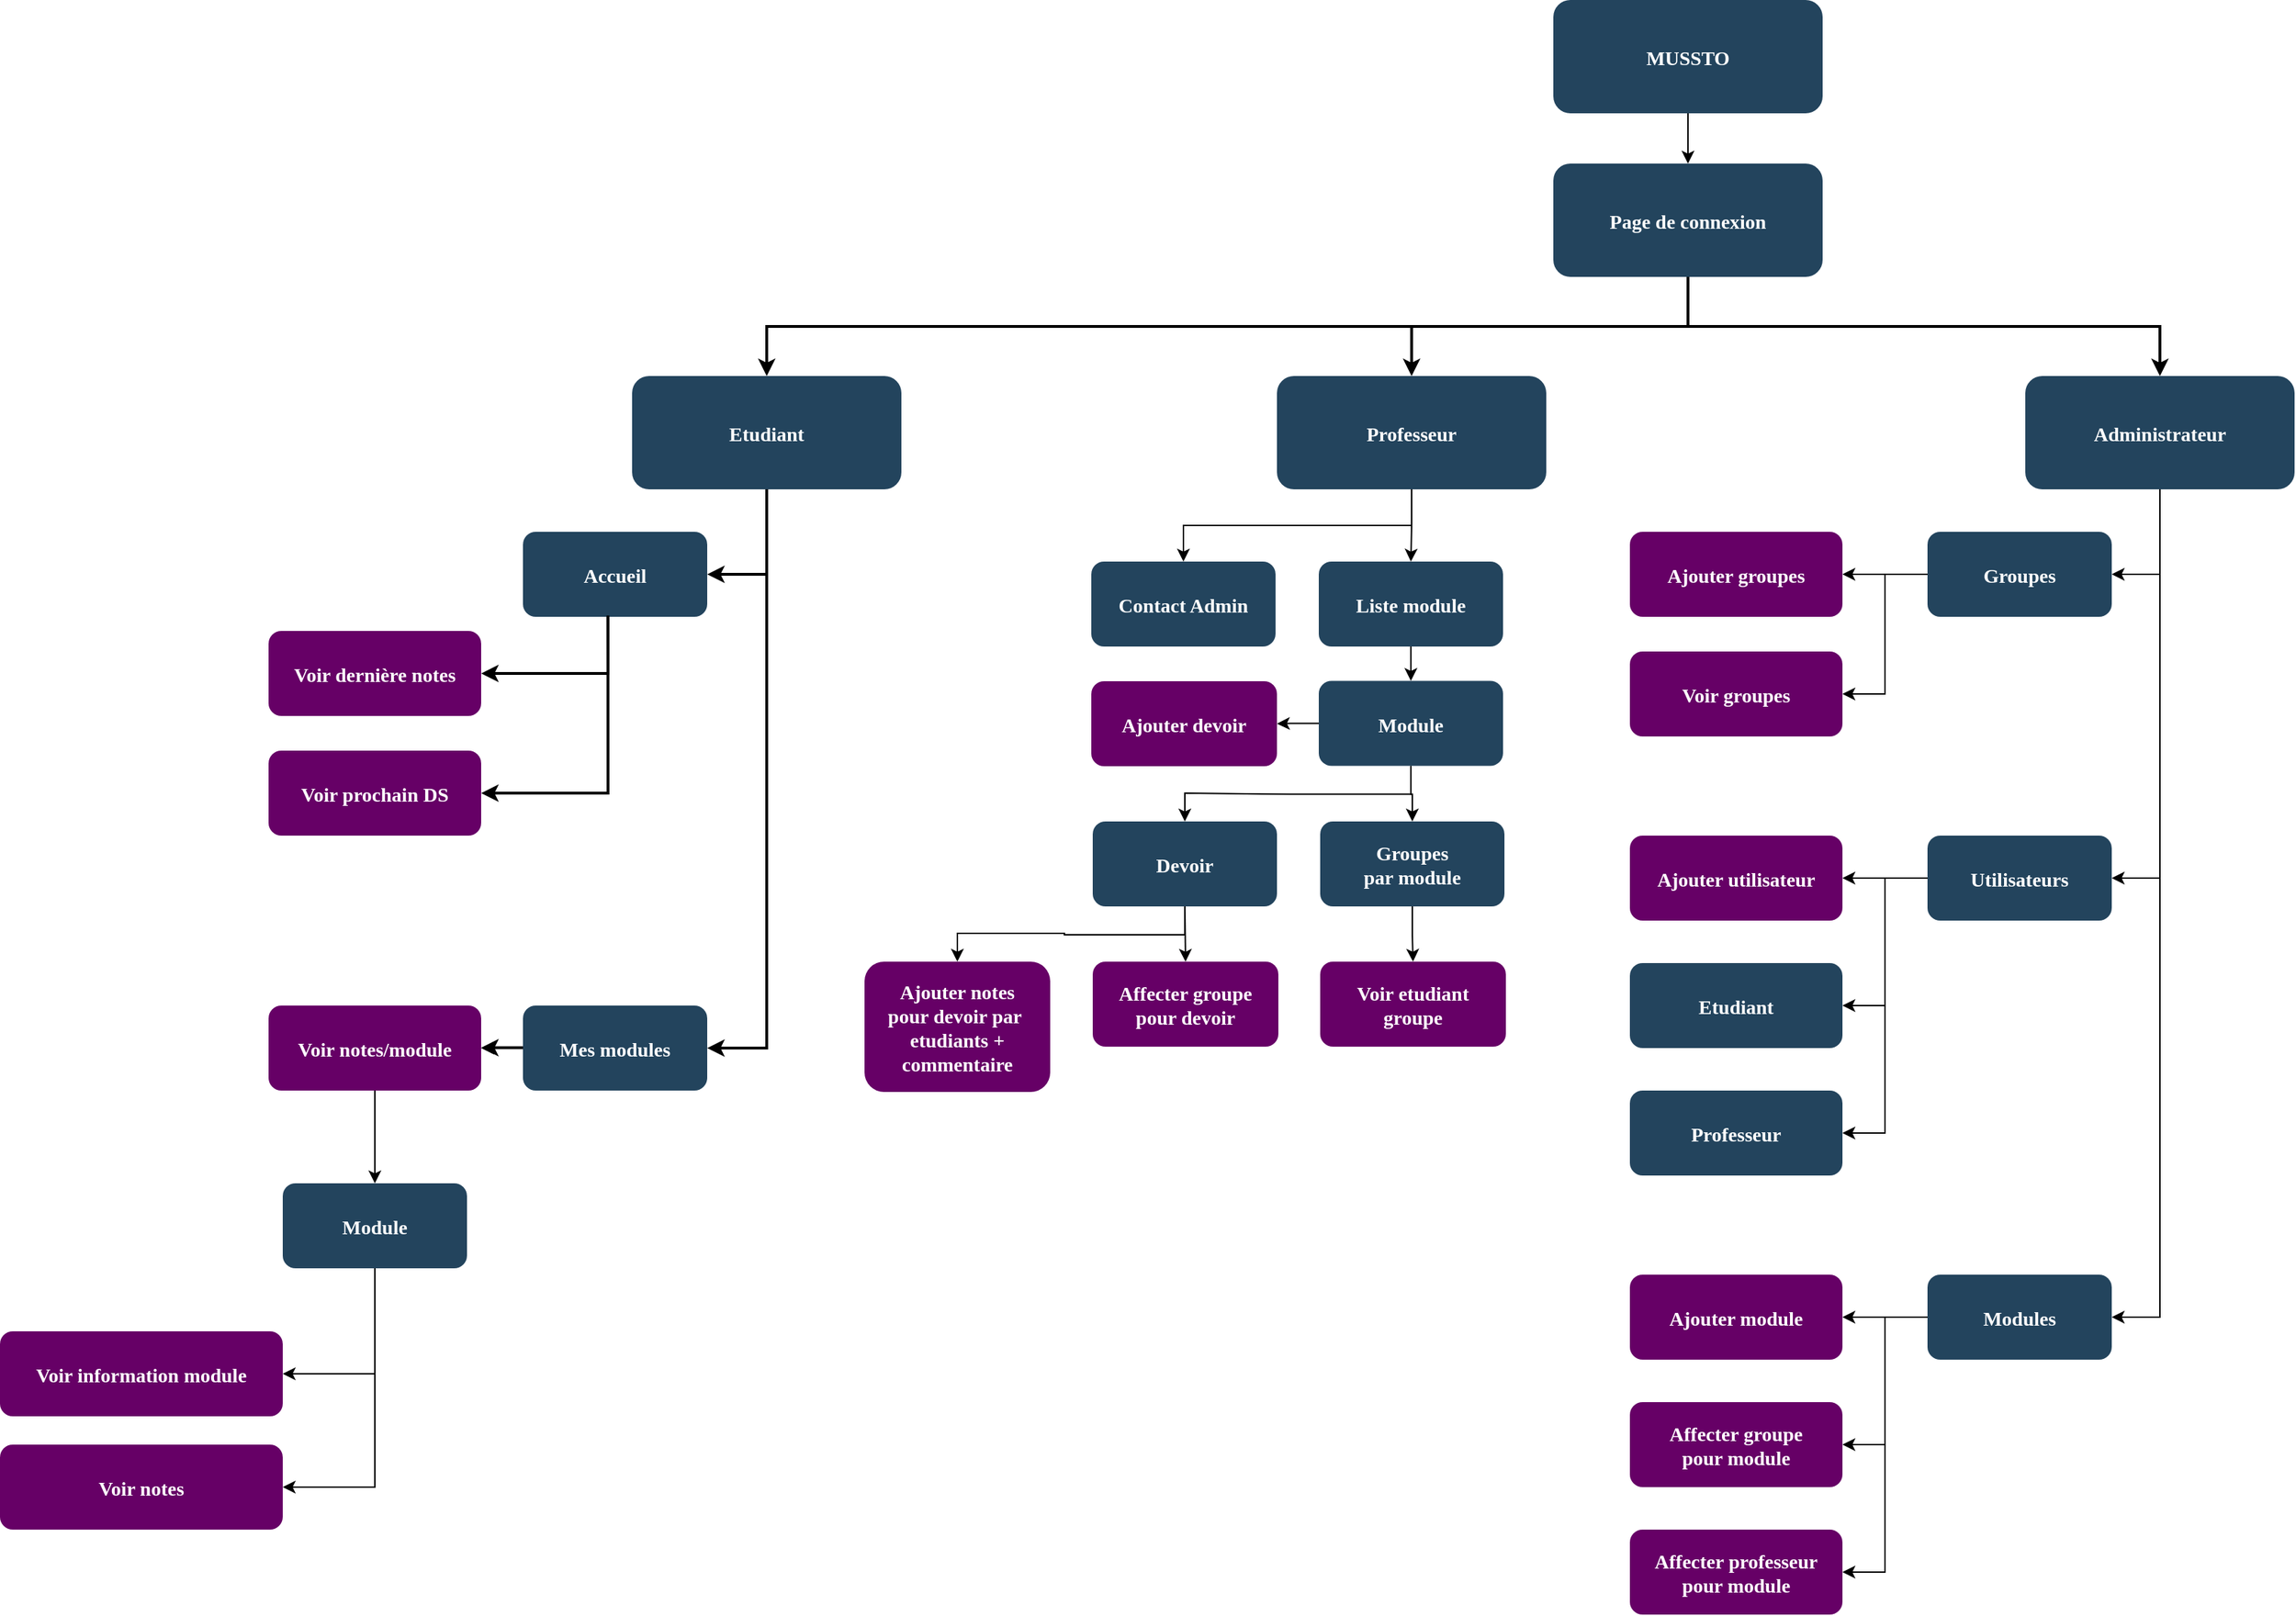 <mxfile version="20.4.1" type="device"><diagram name="Page-1" id="2c0d36ab-eaac-3732-788b-9136903baeff"><mxGraphModel dx="2188" dy="1080" grid="1" gridSize="10" guides="1" tooltips="1" connect="1" arrows="1" fold="1" page="1" pageScale="1.5" pageWidth="1169" pageHeight="827" background="none" math="0" shadow="0"><root><mxCell id="0"/><mxCell id="1" parent="0"/><mxCell id="2" value="Page de connexion" style="rounded=1;fillColor=#23445D;gradientColor=none;strokeColor=none;fontColor=#FFFFFF;fontStyle=1;fontFamily=Tahoma;fontSize=14" parent="1" vertex="1"><mxGeometry x="1116" y="175.5" width="190" height="80" as="geometry"/></mxCell><mxCell id="VRSLvgvc_EsRi0Dq67K9-166" style="edgeStyle=orthogonalEdgeStyle;rounded=0;orthogonalLoop=1;jettySize=auto;html=1;exitX=0.5;exitY=1;exitDx=0;exitDy=0;entryX=1;entryY=0.5;entryDx=0;entryDy=0;" parent="1" source="4" target="VRSLvgvc_EsRi0Dq67K9-163" edge="1"><mxGeometry relative="1" as="geometry"/></mxCell><mxCell id="VRSLvgvc_EsRi0Dq67K9-167" style="edgeStyle=orthogonalEdgeStyle;rounded=0;orthogonalLoop=1;jettySize=auto;html=1;exitX=0.5;exitY=1;exitDx=0;exitDy=0;entryX=1;entryY=0.5;entryDx=0;entryDy=0;" parent="1" source="4" target="VRSLvgvc_EsRi0Dq67K9-164" edge="1"><mxGeometry relative="1" as="geometry"/></mxCell><mxCell id="VRSLvgvc_EsRi0Dq67K9-168" style="edgeStyle=orthogonalEdgeStyle;rounded=0;orthogonalLoop=1;jettySize=auto;html=1;exitX=0.5;exitY=1;exitDx=0;exitDy=0;entryX=1;entryY=0.5;entryDx=0;entryDy=0;" parent="1" source="4" target="VRSLvgvc_EsRi0Dq67K9-165" edge="1"><mxGeometry relative="1" as="geometry"/></mxCell><mxCell id="4" value="Administrateur" style="rounded=1;fillColor=#23445D;gradientColor=none;strokeColor=none;fontColor=#FFFFFF;fontStyle=1;fontFamily=Tahoma;fontSize=14" parent="1" vertex="1"><mxGeometry x="1449.0" y="325.5" width="190" height="80" as="geometry"/></mxCell><mxCell id="9" value="" style="edgeStyle=elbowEdgeStyle;elbow=vertical;strokeWidth=2;rounded=0" parent="1" source="2" target="4" edge="1"><mxGeometry x="696" y="205.5" width="100" height="100" as="geometry"><mxPoint x="696" y="305.5" as="sourcePoint"/><mxPoint x="796" y="205.5" as="targetPoint"/></mxGeometry></mxCell><mxCell id="VRSLvgvc_EsRi0Dq67K9-194" value="" style="edgeStyle=orthogonalEdgeStyle;rounded=0;orthogonalLoop=1;jettySize=auto;html=1;" parent="1" source="12" target="VRSLvgvc_EsRi0Dq67K9-191" edge="1"><mxGeometry relative="1" as="geometry"/></mxCell><mxCell id="VRSLvgvc_EsRi0Dq67K9-205" style="edgeStyle=orthogonalEdgeStyle;rounded=0;orthogonalLoop=1;jettySize=auto;html=1;exitX=0.5;exitY=1;exitDx=0;exitDy=0;entryX=0.5;entryY=0;entryDx=0;entryDy=0;" parent="1" source="12" target="VRSLvgvc_EsRi0Dq67K9-204" edge="1"><mxGeometry relative="1" as="geometry"/></mxCell><mxCell id="12" value="Professeur" style="rounded=1;fillColor=#23445D;gradientColor=none;strokeColor=none;fontColor=#FFFFFF;fontStyle=1;fontFamily=Tahoma;fontSize=14" parent="1" vertex="1"><mxGeometry x="921.0" y="325.5" width="190" height="80" as="geometry"/></mxCell><mxCell id="13" value="Etudiant" style="rounded=1;fillColor=#23445D;gradientColor=none;strokeColor=none;fontColor=#FFFFFF;fontStyle=1;fontFamily=Tahoma;fontSize=14" parent="1" vertex="1"><mxGeometry x="466" y="325.5" width="190" height="80" as="geometry"/></mxCell><mxCell id="16" value="Accueil" style="rounded=1;fillColor=#23445D;gradientColor=none;strokeColor=none;fontColor=#FFFFFF;fontStyle=1;fontFamily=Tahoma;fontSize=14" parent="1" vertex="1"><mxGeometry x="389" y="435.5" width="130" height="60" as="geometry"/></mxCell><mxCell id="VRSLvgvc_EsRi0Dq67K9-149" value="" style="edgeStyle=orthogonalEdgeStyle;rounded=0;orthogonalLoop=1;jettySize=auto;html=1;" parent="1" source="17" target="VRSLvgvc_EsRi0Dq67K9-148" edge="1"><mxGeometry relative="1" as="geometry"/></mxCell><mxCell id="17" value="Mes modules" style="rounded=1;fillColor=#23445D;gradientColor=none;strokeColor=none;fontColor=#FFFFFF;fontStyle=1;fontFamily=Tahoma;fontSize=14" parent="1" vertex="1"><mxGeometry x="389" y="770" width="130" height="60" as="geometry"/></mxCell><mxCell id="59" value="" style="edgeStyle=elbowEdgeStyle;elbow=vertical;strokeWidth=2;rounded=0" parent="1" source="2" target="12" edge="1"><mxGeometry x="706" y="215.5" width="100" height="100" as="geometry"><mxPoint x="1221" y="265.5" as="sourcePoint"/><mxPoint x="1826.0" y="335.5" as="targetPoint"/></mxGeometry></mxCell><mxCell id="61" value="" style="edgeStyle=elbowEdgeStyle;elbow=vertical;strokeWidth=2;rounded=0" parent="1" source="2" target="13" edge="1"><mxGeometry x="336" y="125.5" width="100" height="100" as="geometry"><mxPoint x="336" y="225.5" as="sourcePoint"/><mxPoint x="436" y="125.5" as="targetPoint"/></mxGeometry></mxCell><mxCell id="64" value="" style="edgeStyle=elbowEdgeStyle;elbow=horizontal;strokeWidth=2;rounded=0" parent="1" source="13" target="16" edge="1"><mxGeometry x="336" y="125.5" width="100" height="100" as="geometry"><mxPoint x="336" y="225.5" as="sourcePoint"/><mxPoint x="436" y="125.5" as="targetPoint"/><Array as="points"><mxPoint x="561" y="425.5"/></Array></mxGeometry></mxCell><mxCell id="65" value="" style="edgeStyle=elbowEdgeStyle;elbow=horizontal;strokeWidth=2;rounded=0" parent="1" source="13" target="17" edge="1"><mxGeometry x="336" y="125.5" width="100" height="100" as="geometry"><mxPoint x="336" y="225.5" as="sourcePoint"/><mxPoint x="436" y="125.5" as="targetPoint"/><Array as="points"><mxPoint x="561" y="465.5"/></Array></mxGeometry></mxCell><mxCell id="VRSLvgvc_EsRi0Dq67K9-126" style="edgeStyle=orthogonalEdgeStyle;rounded=0;orthogonalLoop=1;jettySize=auto;html=1;exitX=0.5;exitY=1;exitDx=0;exitDy=0;" parent="1" source="VRSLvgvc_EsRi0Dq67K9-124" target="2" edge="1"><mxGeometry relative="1" as="geometry"/></mxCell><mxCell id="VRSLvgvc_EsRi0Dq67K9-124" value="MUSSTO" style="rounded=1;fillColor=#23445D;gradientColor=none;strokeColor=none;fontColor=#FFFFFF;fontStyle=1;fontFamily=Tahoma;fontSize=14" parent="1" vertex="1"><mxGeometry x="1116" y="60" width="190" height="80" as="geometry"/></mxCell><mxCell id="VRSLvgvc_EsRi0Dq67K9-129" value="Voir dernière notes" style="rounded=1;fillColor=#660066;gradientColor=none;strokeColor=none;fontColor=#FFFFFF;fontStyle=1;fontFamily=Tahoma;fontSize=14" parent="1" vertex="1"><mxGeometry x="209.5" y="505.5" width="150" height="60" as="geometry"/></mxCell><mxCell id="VRSLvgvc_EsRi0Dq67K9-134" value="" style="edgeStyle=elbowEdgeStyle;elbow=horizontal;strokeWidth=2;rounded=0;exitX=0.461;exitY=0.986;exitDx=0;exitDy=0;exitPerimeter=0;entryX=1;entryY=0.5;entryDx=0;entryDy=0;" parent="1" source="16" target="VRSLvgvc_EsRi0Dq67K9-129" edge="1"><mxGeometry x="241" y="235.5" width="100" height="100" as="geometry"><mxPoint x="466" y="515.5" as="sourcePoint"/><mxPoint x="424" y="575.5" as="targetPoint"/><Array as="points"><mxPoint x="449" y="510"/></Array></mxGeometry></mxCell><mxCell id="VRSLvgvc_EsRi0Dq67K9-135" value="Voir prochain DS" style="rounded=1;fillColor=#660066;gradientColor=none;strokeColor=none;fontColor=#FFFFFF;fontStyle=1;fontFamily=Tahoma;fontSize=14" parent="1" vertex="1"><mxGeometry x="209.5" y="590" width="150" height="60" as="geometry"/></mxCell><mxCell id="VRSLvgvc_EsRi0Dq67K9-136" value="" style="edgeStyle=elbowEdgeStyle;elbow=horizontal;strokeWidth=2;rounded=0;exitX=0.461;exitY=0.986;exitDx=0;exitDy=0;exitPerimeter=0;entryX=1;entryY=0.5;entryDx=0;entryDy=0;" parent="1" target="VRSLvgvc_EsRi0Dq67K9-135" edge="1"><mxGeometry x="241" y="236.34" width="100" height="100" as="geometry"><mxPoint x="448.93" y="495.5" as="sourcePoint"/><mxPoint x="359.5" y="536.34" as="targetPoint"/><Array as="points"><mxPoint x="449" y="510.84"/></Array></mxGeometry></mxCell><mxCell id="VRSLvgvc_EsRi0Dq67K9-141" value="" style="edgeStyle=elbowEdgeStyle;elbow=horizontal;strokeWidth=2;rounded=0;exitX=0;exitY=0.5;exitDx=0;exitDy=0;entryX=1;entryY=0.5;entryDx=0;entryDy=0;" parent="1" edge="1"><mxGeometry x="241" y="396.1" width="100" height="100" as="geometry"><mxPoint x="389" y="799.76" as="sourcePoint"/><mxPoint x="359.5" y="799.76" as="targetPoint"/><Array as="points"/></mxGeometry></mxCell><mxCell id="VRSLvgvc_EsRi0Dq67K9-153" style="edgeStyle=orthogonalEdgeStyle;rounded=0;orthogonalLoop=1;jettySize=auto;html=1;entryX=0.5;entryY=0;entryDx=0;entryDy=0;exitX=0.5;exitY=1;exitDx=0;exitDy=0;" parent="1" source="VRSLvgvc_EsRi0Dq67K9-148" target="VRSLvgvc_EsRi0Dq67K9-154" edge="1"><mxGeometry relative="1" as="geometry"/></mxCell><mxCell id="VRSLvgvc_EsRi0Dq67K9-148" value="Voir notes/module" style="rounded=1;fillColor=#660066;gradientColor=none;strokeColor=none;fontColor=#FFFFFF;fontStyle=1;fontFamily=Tahoma;fontSize=14" parent="1" vertex="1"><mxGeometry x="209.5" y="770" width="150" height="60" as="geometry"/></mxCell><mxCell id="VRSLvgvc_EsRi0Dq67K9-157" style="edgeStyle=orthogonalEdgeStyle;rounded=0;orthogonalLoop=1;jettySize=auto;html=1;exitX=0.5;exitY=1;exitDx=0;exitDy=0;entryX=1;entryY=0.5;entryDx=0;entryDy=0;" parent="1" source="VRSLvgvc_EsRi0Dq67K9-154" target="VRSLvgvc_EsRi0Dq67K9-156" edge="1"><mxGeometry relative="1" as="geometry"/></mxCell><mxCell id="VRSLvgvc_EsRi0Dq67K9-160" style="edgeStyle=orthogonalEdgeStyle;rounded=0;orthogonalLoop=1;jettySize=auto;html=1;exitX=0.5;exitY=1;exitDx=0;exitDy=0;entryX=1;entryY=0.5;entryDx=0;entryDy=0;" parent="1" source="VRSLvgvc_EsRi0Dq67K9-154" target="VRSLvgvc_EsRi0Dq67K9-159" edge="1"><mxGeometry relative="1" as="geometry"/></mxCell><mxCell id="VRSLvgvc_EsRi0Dq67K9-154" value="Module" style="rounded=1;fillColor=#23445D;gradientColor=none;strokeColor=none;fontColor=#FFFFFF;fontStyle=1;fontFamily=Tahoma;fontSize=14" parent="1" vertex="1"><mxGeometry x="219.5" y="895.5" width="130" height="60" as="geometry"/></mxCell><mxCell id="VRSLvgvc_EsRi0Dq67K9-156" value="Voir information module" style="rounded=1;fillColor=#660066;gradientColor=none;strokeColor=none;fontColor=#FFFFFF;fontStyle=1;fontFamily=Tahoma;fontSize=14" parent="1" vertex="1"><mxGeometry x="20" y="1000" width="199.5" height="60" as="geometry"/></mxCell><mxCell id="VRSLvgvc_EsRi0Dq67K9-159" value="Voir notes" style="rounded=1;fillColor=#660066;gradientColor=none;strokeColor=none;fontColor=#FFFFFF;fontStyle=1;fontFamily=Tahoma;fontSize=14" parent="1" vertex="1"><mxGeometry x="20" y="1080" width="199.5" height="60" as="geometry"/></mxCell><mxCell id="VRSLvgvc_EsRi0Dq67K9-188" style="edgeStyle=orthogonalEdgeStyle;rounded=0;orthogonalLoop=1;jettySize=auto;html=1;" parent="1" source="VRSLvgvc_EsRi0Dq67K9-161" target="VRSLvgvc_EsRi0Dq67K9-187" edge="1"><mxGeometry relative="1" as="geometry"/></mxCell><mxCell id="VRSLvgvc_EsRi0Dq67K9-198" value="" style="edgeStyle=orthogonalEdgeStyle;rounded=0;orthogonalLoop=1;jettySize=auto;html=1;" parent="1" source="VRSLvgvc_EsRi0Dq67K9-161" target="VRSLvgvc_EsRi0Dq67K9-197" edge="1"><mxGeometry relative="1" as="geometry"/></mxCell><mxCell id="VRSLvgvc_EsRi0Dq67K9-199" style="edgeStyle=orthogonalEdgeStyle;rounded=0;orthogonalLoop=1;jettySize=auto;html=1;exitX=0.5;exitY=1;exitDx=0;exitDy=0;entryX=0.5;entryY=0;entryDx=0;entryDy=0;" parent="1" source="VRSLvgvc_EsRi0Dq67K9-161" target="VRSLvgvc_EsRi0Dq67K9-196" edge="1"><mxGeometry relative="1" as="geometry"/></mxCell><mxCell id="VRSLvgvc_EsRi0Dq67K9-161" value="Module" style="rounded=1;fillColor=#23445D;gradientColor=none;strokeColor=none;fontColor=#FFFFFF;fontStyle=1;fontFamily=Tahoma;fontSize=14" parent="1" vertex="1"><mxGeometry x="950.5" y="540.75" width="130" height="60" as="geometry"/></mxCell><mxCell id="VRSLvgvc_EsRi0Dq67K9-170" style="edgeStyle=orthogonalEdgeStyle;rounded=0;orthogonalLoop=1;jettySize=auto;html=1;" parent="1" source="VRSLvgvc_EsRi0Dq67K9-163" target="VRSLvgvc_EsRi0Dq67K9-169" edge="1"><mxGeometry relative="1" as="geometry"/></mxCell><mxCell id="VRSLvgvc_EsRi0Dq67K9-172" style="edgeStyle=orthogonalEdgeStyle;rounded=0;orthogonalLoop=1;jettySize=auto;html=1;entryX=1;entryY=0.5;entryDx=0;entryDy=0;" parent="1" source="VRSLvgvc_EsRi0Dq67K9-163" target="VRSLvgvc_EsRi0Dq67K9-171" edge="1"><mxGeometry relative="1" as="geometry"><mxPoint x="1320" y="560" as="targetPoint"/><Array as="points"><mxPoint x="1350" y="466"/><mxPoint x="1350" y="550"/></Array></mxGeometry></mxCell><mxCell id="VRSLvgvc_EsRi0Dq67K9-163" value="Groupes" style="rounded=1;fillColor=#23445D;gradientColor=none;strokeColor=none;fontColor=#FFFFFF;fontStyle=1;fontFamily=Tahoma;fontSize=14" parent="1" vertex="1"><mxGeometry x="1380" y="435.5" width="130" height="60" as="geometry"/></mxCell><mxCell id="VRSLvgvc_EsRi0Dq67K9-174" style="edgeStyle=orthogonalEdgeStyle;rounded=0;orthogonalLoop=1;jettySize=auto;html=1;" parent="1" source="VRSLvgvc_EsRi0Dq67K9-164" target="VRSLvgvc_EsRi0Dq67K9-173" edge="1"><mxGeometry relative="1" as="geometry"/></mxCell><mxCell id="VRSLvgvc_EsRi0Dq67K9-176" style="edgeStyle=orthogonalEdgeStyle;rounded=0;orthogonalLoop=1;jettySize=auto;html=1;entryX=1;entryY=0.5;entryDx=0;entryDy=0;" parent="1" source="VRSLvgvc_EsRi0Dq67K9-164" target="VRSLvgvc_EsRi0Dq67K9-175" edge="1"><mxGeometry relative="1" as="geometry"/></mxCell><mxCell id="VRSLvgvc_EsRi0Dq67K9-179" style="edgeStyle=orthogonalEdgeStyle;rounded=0;orthogonalLoop=1;jettySize=auto;html=1;entryX=1;entryY=0.5;entryDx=0;entryDy=0;" parent="1" source="VRSLvgvc_EsRi0Dq67K9-164" target="VRSLvgvc_EsRi0Dq67K9-177" edge="1"><mxGeometry relative="1" as="geometry"/></mxCell><mxCell id="VRSLvgvc_EsRi0Dq67K9-164" value="Utilisateurs" style="rounded=1;fillColor=#23445D;gradientColor=none;strokeColor=none;fontColor=#FFFFFF;fontStyle=1;fontFamily=Tahoma;fontSize=14" parent="1" vertex="1"><mxGeometry x="1380" y="650" width="130" height="60" as="geometry"/></mxCell><mxCell id="VRSLvgvc_EsRi0Dq67K9-183" style="edgeStyle=orthogonalEdgeStyle;rounded=0;orthogonalLoop=1;jettySize=auto;html=1;entryX=1;entryY=0.5;entryDx=0;entryDy=0;" parent="1" source="VRSLvgvc_EsRi0Dq67K9-165" target="VRSLvgvc_EsRi0Dq67K9-180" edge="1"><mxGeometry relative="1" as="geometry"/></mxCell><mxCell id="VRSLvgvc_EsRi0Dq67K9-184" style="edgeStyle=orthogonalEdgeStyle;rounded=0;orthogonalLoop=1;jettySize=auto;html=1;entryX=1;entryY=0.5;entryDx=0;entryDy=0;" parent="1" source="VRSLvgvc_EsRi0Dq67K9-165" target="VRSLvgvc_EsRi0Dq67K9-181" edge="1"><mxGeometry relative="1" as="geometry"/></mxCell><mxCell id="VRSLvgvc_EsRi0Dq67K9-185" style="edgeStyle=orthogonalEdgeStyle;rounded=0;orthogonalLoop=1;jettySize=auto;html=1;entryX=1;entryY=0.5;entryDx=0;entryDy=0;" parent="1" source="VRSLvgvc_EsRi0Dq67K9-165" target="VRSLvgvc_EsRi0Dq67K9-182" edge="1"><mxGeometry relative="1" as="geometry"/></mxCell><mxCell id="VRSLvgvc_EsRi0Dq67K9-165" value="Modules" style="rounded=1;fillColor=#23445D;gradientColor=none;strokeColor=none;fontColor=#FFFFFF;fontStyle=1;fontFamily=Tahoma;fontSize=14" parent="1" vertex="1"><mxGeometry x="1380" y="960" width="130" height="60" as="geometry"/></mxCell><mxCell id="VRSLvgvc_EsRi0Dq67K9-169" value="Ajouter groupes" style="rounded=1;fillColor=#660066;gradientColor=none;strokeColor=none;fontColor=#FFFFFF;fontStyle=1;fontFamily=Tahoma;fontSize=14" parent="1" vertex="1"><mxGeometry x="1170" y="435.5" width="150" height="60" as="geometry"/></mxCell><mxCell id="VRSLvgvc_EsRi0Dq67K9-171" value="Voir groupes" style="rounded=1;fillColor=#660066;gradientColor=none;strokeColor=none;fontColor=#FFFFFF;fontStyle=1;fontFamily=Tahoma;fontSize=14" parent="1" vertex="1"><mxGeometry x="1170" y="520" width="150" height="60" as="geometry"/></mxCell><mxCell id="VRSLvgvc_EsRi0Dq67K9-173" value="Ajouter utilisateur" style="rounded=1;fillColor=#660066;gradientColor=none;strokeColor=none;fontColor=#FFFFFF;fontStyle=1;fontFamily=Tahoma;fontSize=14" parent="1" vertex="1"><mxGeometry x="1170" y="650" width="150" height="60" as="geometry"/></mxCell><mxCell id="VRSLvgvc_EsRi0Dq67K9-175" value="Etudiant" style="rounded=1;fillColor=#23445D;gradientColor=none;strokeColor=none;fontColor=#FFFFFF;fontStyle=1;fontFamily=Tahoma;fontSize=14" parent="1" vertex="1"><mxGeometry x="1170" y="740" width="150" height="60" as="geometry"/></mxCell><mxCell id="VRSLvgvc_EsRi0Dq67K9-177" value="Professeur" style="rounded=1;fillColor=#23445D;gradientColor=none;strokeColor=none;fontColor=#FFFFFF;fontStyle=1;fontFamily=Tahoma;fontSize=14" parent="1" vertex="1"><mxGeometry x="1170" y="830" width="150" height="60" as="geometry"/></mxCell><mxCell id="VRSLvgvc_EsRi0Dq67K9-180" value="Ajouter module" style="rounded=1;fillColor=#660066;gradientColor=none;strokeColor=none;fontColor=#FFFFFF;fontStyle=1;fontFamily=Tahoma;fontSize=14" parent="1" vertex="1"><mxGeometry x="1170" y="960" width="150" height="60" as="geometry"/></mxCell><mxCell id="VRSLvgvc_EsRi0Dq67K9-181" value="Affecter groupe&#10;pour module" style="rounded=1;fillColor=#660066;gradientColor=none;strokeColor=none;fontColor=#FFFFFF;fontStyle=1;fontFamily=Tahoma;fontSize=14" parent="1" vertex="1"><mxGeometry x="1170" y="1050" width="150" height="60" as="geometry"/></mxCell><mxCell id="VRSLvgvc_EsRi0Dq67K9-182" value="Affecter professeur&#10;pour module" style="rounded=1;fillColor=#660066;gradientColor=none;strokeColor=none;fontColor=#FFFFFF;fontStyle=1;fontFamily=Tahoma;fontSize=14" parent="1" vertex="1"><mxGeometry x="1170" y="1140" width="150" height="60" as="geometry"/></mxCell><mxCell id="VRSLvgvc_EsRi0Dq67K9-190" style="edgeStyle=orthogonalEdgeStyle;rounded=0;orthogonalLoop=1;jettySize=auto;html=1;entryX=0.5;entryY=0;entryDx=0;entryDy=0;" parent="1" source="VRSLvgvc_EsRi0Dq67K9-187" target="VRSLvgvc_EsRi0Dq67K9-189" edge="1"><mxGeometry relative="1" as="geometry"/></mxCell><mxCell id="VRSLvgvc_EsRi0Dq67K9-187" value="Groupes &#10;par module" style="rounded=1;fillColor=#23445D;gradientColor=none;strokeColor=none;fontColor=#FFFFFF;fontStyle=1;fontFamily=Tahoma;fontSize=14" parent="1" vertex="1"><mxGeometry x="951.5" y="640" width="130" height="60" as="geometry"/></mxCell><mxCell id="VRSLvgvc_EsRi0Dq67K9-189" value="Voir etudiant &#10;groupe" style="rounded=1;fillColor=#660066;gradientColor=none;strokeColor=none;fontColor=#FFFFFF;fontStyle=1;fontFamily=Tahoma;fontSize=14" parent="1" vertex="1"><mxGeometry x="951.5" y="739" width="131" height="60" as="geometry"/></mxCell><mxCell id="VRSLvgvc_EsRi0Dq67K9-192" style="edgeStyle=orthogonalEdgeStyle;rounded=0;orthogonalLoop=1;jettySize=auto;html=1;entryX=0.5;entryY=0;entryDx=0;entryDy=0;" parent="1" source="VRSLvgvc_EsRi0Dq67K9-191" target="VRSLvgvc_EsRi0Dq67K9-161" edge="1"><mxGeometry relative="1" as="geometry"/></mxCell><mxCell id="VRSLvgvc_EsRi0Dq67K9-191" value="Liste module" style="rounded=1;fillColor=#23445D;gradientColor=none;strokeColor=none;fontColor=#FFFFFF;fontStyle=1;fontFamily=Tahoma;fontSize=14" parent="1" vertex="1"><mxGeometry x="950.5" y="456.5" width="130" height="60" as="geometry"/></mxCell><mxCell id="VRSLvgvc_EsRi0Dq67K9-202" style="edgeStyle=orthogonalEdgeStyle;rounded=0;orthogonalLoop=1;jettySize=auto;html=1;exitX=0.5;exitY=1;exitDx=0;exitDy=0;entryX=0.5;entryY=0;entryDx=0;entryDy=0;" parent="1" source="VRSLvgvc_EsRi0Dq67K9-196" target="VRSLvgvc_EsRi0Dq67K9-200" edge="1"><mxGeometry relative="1" as="geometry"/></mxCell><mxCell id="VRSLvgvc_EsRi0Dq67K9-203" style="edgeStyle=orthogonalEdgeStyle;rounded=0;orthogonalLoop=1;jettySize=auto;html=1;exitX=0.5;exitY=1;exitDx=0;exitDy=0;entryX=0.5;entryY=0;entryDx=0;entryDy=0;" parent="1" source="VRSLvgvc_EsRi0Dq67K9-196" target="VRSLvgvc_EsRi0Dq67K9-201" edge="1"><mxGeometry relative="1" as="geometry"/></mxCell><mxCell id="VRSLvgvc_EsRi0Dq67K9-196" value="Devoir" style="rounded=1;fillColor=#23445D;gradientColor=none;strokeColor=none;fontColor=#FFFFFF;fontStyle=1;fontFamily=Tahoma;fontSize=14" parent="1" vertex="1"><mxGeometry x="791" y="640" width="130" height="60" as="geometry"/></mxCell><mxCell id="VRSLvgvc_EsRi0Dq67K9-197" value="Ajouter devoir" style="rounded=1;fillColor=#660066;gradientColor=none;strokeColor=none;fontColor=#FFFFFF;fontStyle=1;fontFamily=Tahoma;fontSize=14" parent="1" vertex="1"><mxGeometry x="790" y="541" width="131" height="60" as="geometry"/></mxCell><mxCell id="VRSLvgvc_EsRi0Dq67K9-200" value="Affecter groupe&#10;pour devoir" style="rounded=1;fillColor=#660066;gradientColor=none;strokeColor=none;fontColor=#FFFFFF;fontStyle=1;fontFamily=Tahoma;fontSize=14" parent="1" vertex="1"><mxGeometry x="791" y="739" width="131" height="60" as="geometry"/></mxCell><mxCell id="VRSLvgvc_EsRi0Dq67K9-201" value="Ajouter notes&#10;pour devoir par &#10;etudiants +&#10;commentaire" style="rounded=1;fillColor=#660066;gradientColor=none;strokeColor=none;fontColor=#FFFFFF;fontStyle=1;fontFamily=Tahoma;fontSize=14" parent="1" vertex="1"><mxGeometry x="630" y="739" width="131" height="92" as="geometry"/></mxCell><mxCell id="VRSLvgvc_EsRi0Dq67K9-204" value="Contact Admin" style="rounded=1;fillColor=#23445D;gradientColor=none;strokeColor=none;fontColor=#FFFFFF;fontStyle=1;fontFamily=Tahoma;fontSize=14" parent="1" vertex="1"><mxGeometry x="790" y="456.5" width="130" height="60" as="geometry"/></mxCell></root></mxGraphModel></diagram></mxfile>